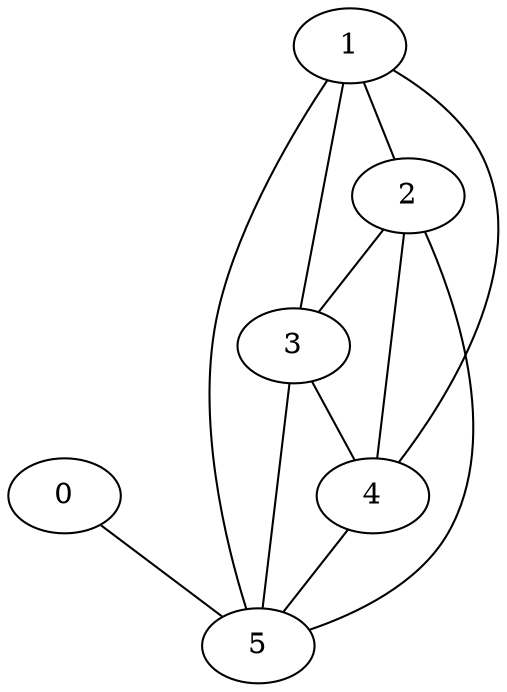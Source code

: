 graph Graphette
{
	0 -- 5;
	1 -- 2;
	1 -- 3;
	1 -- 4;
	1 -- 5;
	2 -- 3;
	2 -- 4;
	2 -- 5;
	3 -- 4;
	3 -- 5;
	4 -- 5;
}